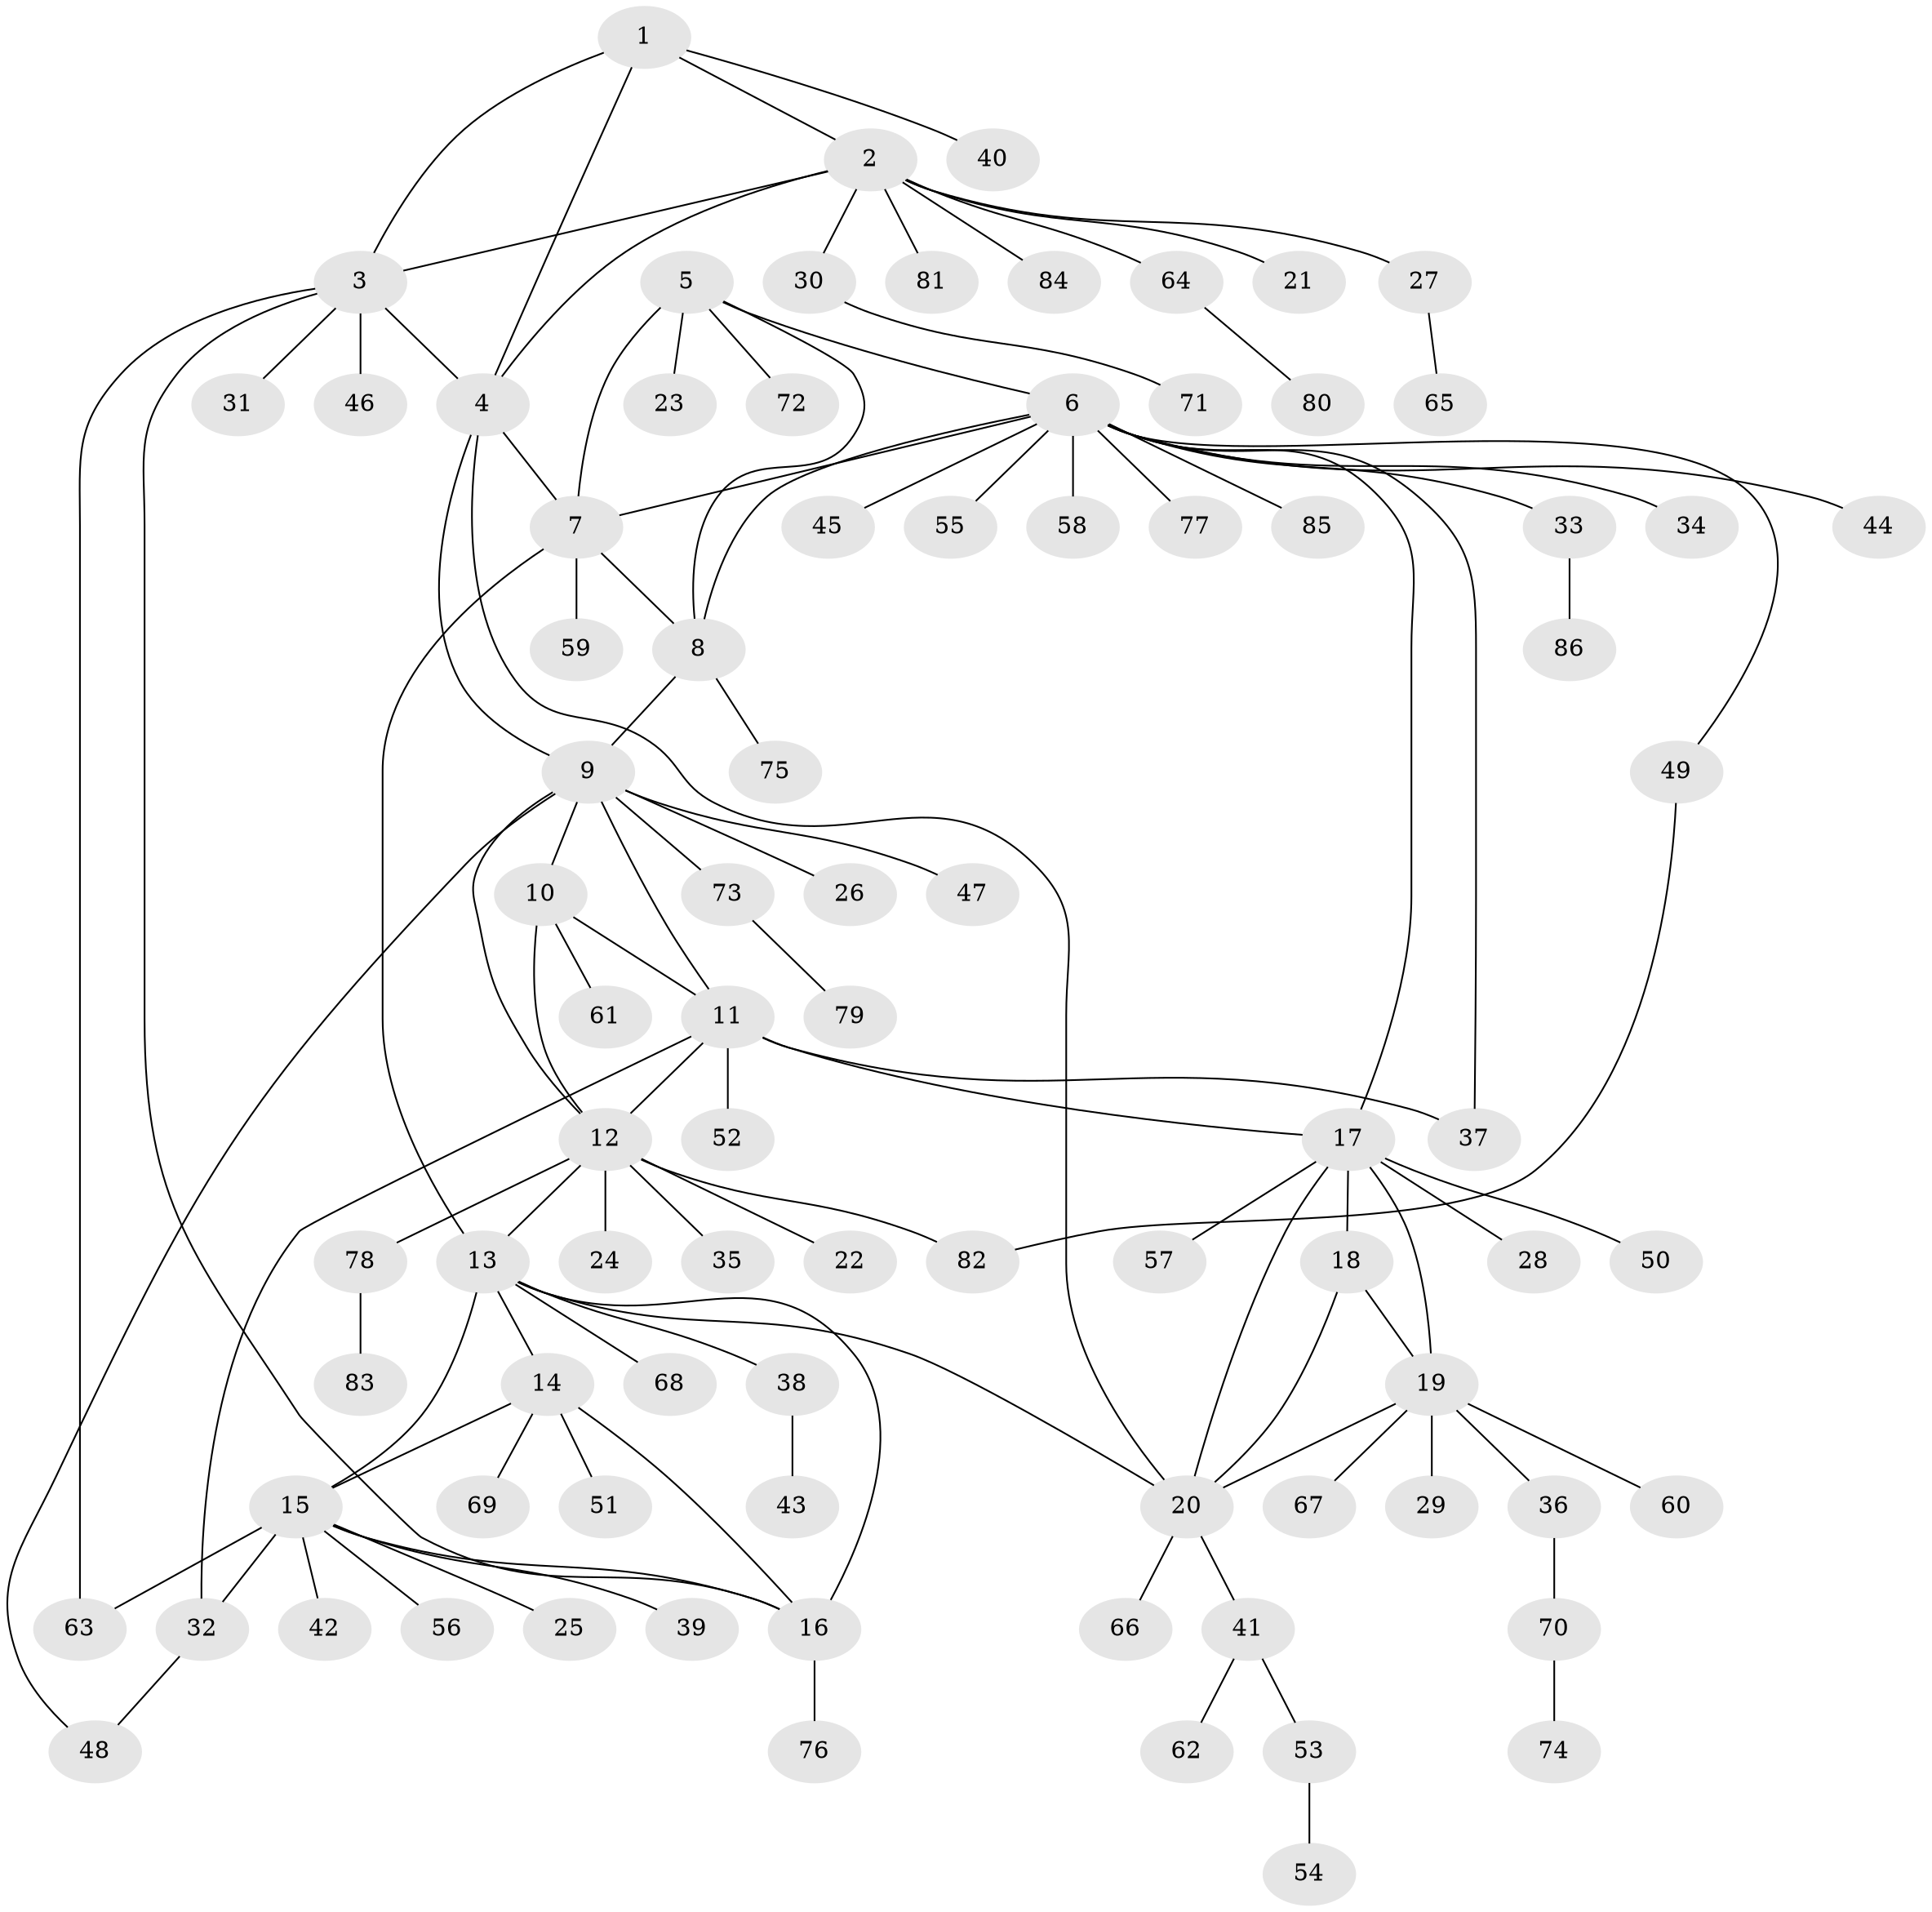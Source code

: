 // coarse degree distribution, {5: 0.047619047619047616, 11: 0.031746031746031744, 4: 0.07936507936507936, 14: 0.015873015873015872, 8: 0.031746031746031744, 7: 0.031746031746031744, 9: 0.015873015873015872, 2: 0.1111111111111111, 1: 0.6190476190476191, 3: 0.015873015873015872}
// Generated by graph-tools (version 1.1) at 2025/24/03/03/25 07:24:14]
// undirected, 86 vertices, 111 edges
graph export_dot {
graph [start="1"]
  node [color=gray90,style=filled];
  1;
  2;
  3;
  4;
  5;
  6;
  7;
  8;
  9;
  10;
  11;
  12;
  13;
  14;
  15;
  16;
  17;
  18;
  19;
  20;
  21;
  22;
  23;
  24;
  25;
  26;
  27;
  28;
  29;
  30;
  31;
  32;
  33;
  34;
  35;
  36;
  37;
  38;
  39;
  40;
  41;
  42;
  43;
  44;
  45;
  46;
  47;
  48;
  49;
  50;
  51;
  52;
  53;
  54;
  55;
  56;
  57;
  58;
  59;
  60;
  61;
  62;
  63;
  64;
  65;
  66;
  67;
  68;
  69;
  70;
  71;
  72;
  73;
  74;
  75;
  76;
  77;
  78;
  79;
  80;
  81;
  82;
  83;
  84;
  85;
  86;
  1 -- 2;
  1 -- 3;
  1 -- 4;
  1 -- 40;
  2 -- 3;
  2 -- 4;
  2 -- 21;
  2 -- 27;
  2 -- 30;
  2 -- 64;
  2 -- 81;
  2 -- 84;
  3 -- 4;
  3 -- 16;
  3 -- 31;
  3 -- 46;
  3 -- 63;
  4 -- 7;
  4 -- 9;
  4 -- 20;
  5 -- 6;
  5 -- 7;
  5 -- 8;
  5 -- 23;
  5 -- 72;
  6 -- 7;
  6 -- 8;
  6 -- 17;
  6 -- 33;
  6 -- 34;
  6 -- 37;
  6 -- 44;
  6 -- 45;
  6 -- 49;
  6 -- 55;
  6 -- 58;
  6 -- 77;
  6 -- 85;
  7 -- 8;
  7 -- 13;
  7 -- 59;
  8 -- 9;
  8 -- 75;
  9 -- 10;
  9 -- 11;
  9 -- 12;
  9 -- 26;
  9 -- 47;
  9 -- 48;
  9 -- 73;
  10 -- 11;
  10 -- 12;
  10 -- 61;
  11 -- 12;
  11 -- 17;
  11 -- 32;
  11 -- 37;
  11 -- 52;
  12 -- 13;
  12 -- 22;
  12 -- 24;
  12 -- 35;
  12 -- 78;
  12 -- 82;
  13 -- 14;
  13 -- 15;
  13 -- 16;
  13 -- 20;
  13 -- 38;
  13 -- 68;
  14 -- 15;
  14 -- 16;
  14 -- 51;
  14 -- 69;
  15 -- 16;
  15 -- 25;
  15 -- 32;
  15 -- 39;
  15 -- 42;
  15 -- 56;
  15 -- 63;
  16 -- 76;
  17 -- 18;
  17 -- 19;
  17 -- 20;
  17 -- 28;
  17 -- 50;
  17 -- 57;
  18 -- 19;
  18 -- 20;
  19 -- 20;
  19 -- 29;
  19 -- 36;
  19 -- 60;
  19 -- 67;
  20 -- 41;
  20 -- 66;
  27 -- 65;
  30 -- 71;
  32 -- 48;
  33 -- 86;
  36 -- 70;
  38 -- 43;
  41 -- 53;
  41 -- 62;
  49 -- 82;
  53 -- 54;
  64 -- 80;
  70 -- 74;
  73 -- 79;
  78 -- 83;
}
